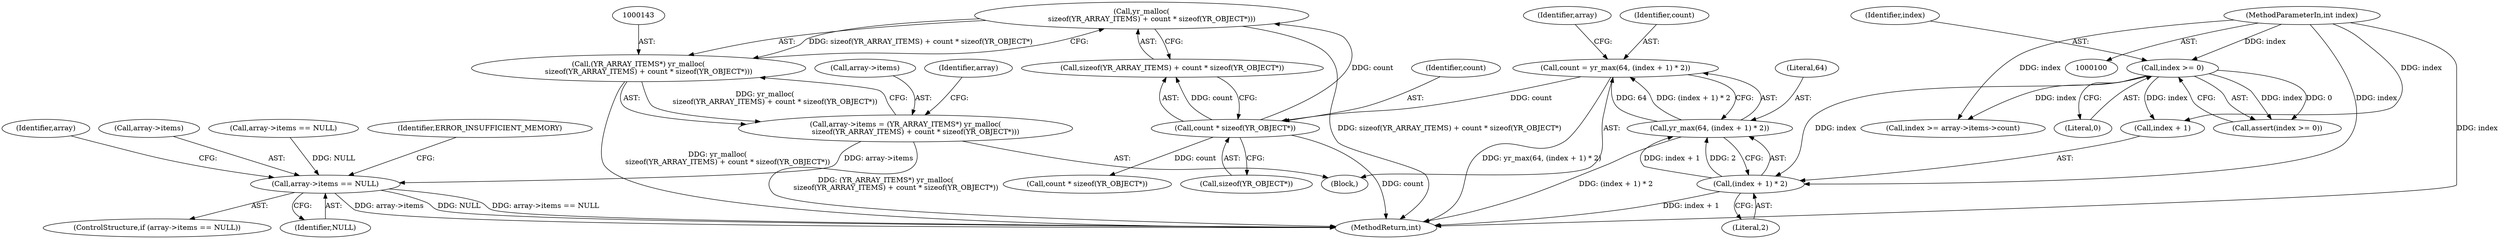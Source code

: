 digraph "0_yara_4a342f01e5439b9bb901aff1c6c23c536baeeb3f_0@API" {
"1000144" [label="(Call,yr_malloc(\n         sizeof(YR_ARRAY_ITEMS) + count * sizeof(YR_OBJECT*)))"];
"1000148" [label="(Call,count * sizeof(YR_OBJECT*))"];
"1000129" [label="(Call,count = yr_max(64, (index + 1) * 2))"];
"1000131" [label="(Call,yr_max(64, (index + 1) * 2))"];
"1000133" [label="(Call,(index + 1) * 2)"];
"1000109" [label="(Call,index >= 0)"];
"1000103" [label="(MethodParameterIn,int index)"];
"1000142" [label="(Call,(YR_ARRAY_ITEMS*) yr_malloc(\n         sizeof(YR_ARRAY_ITEMS) + count * sizeof(YR_OBJECT*)))"];
"1000138" [label="(Call,array->items = (YR_ARRAY_ITEMS*) yr_malloc(\n         sizeof(YR_ARRAY_ITEMS) + count * sizeof(YR_OBJECT*)))"];
"1000153" [label="(Call,array->items == NULL)"];
"1000140" [label="(Identifier,array)"];
"1000139" [label="(Call,array->items)"];
"1000180" [label="(Call,index >= array->items->count)"];
"1000144" [label="(Call,yr_malloc(\n         sizeof(YR_ARRAY_ITEMS) + count * sizeof(YR_OBJECT*)))"];
"1000148" [label="(Call,count * sizeof(YR_OBJECT*))"];
"1000111" [label="(Literal,0)"];
"1000152" [label="(ControlStructure,if (array->items == NULL))"];
"1000163" [label="(Identifier,array)"];
"1000128" [label="(Block,)"];
"1000108" [label="(Call,assert(index >= 0))"];
"1000133" [label="(Call,(index + 1) * 2)"];
"1000154" [label="(Call,array->items)"];
"1000103" [label="(MethodParameterIn,int index)"];
"1000109" [label="(Call,index >= 0)"];
"1000110" [label="(Identifier,index)"];
"1000150" [label="(Call,sizeof(YR_OBJECT*))"];
"1000131" [label="(Call,yr_max(64, (index + 1) * 2))"];
"1000267" [label="(MethodReturn,int)"];
"1000138" [label="(Call,array->items = (YR_ARRAY_ITEMS*) yr_malloc(\n         sizeof(YR_ARRAY_ITEMS) + count * sizeof(YR_OBJECT*)))"];
"1000129" [label="(Call,count = yr_max(64, (index + 1) * 2))"];
"1000167" [label="(Call,count * sizeof(YR_OBJECT*))"];
"1000149" [label="(Identifier,count)"];
"1000137" [label="(Literal,2)"];
"1000153" [label="(Call,array->items == NULL)"];
"1000142" [label="(Call,(YR_ARRAY_ITEMS*) yr_malloc(\n         sizeof(YR_ARRAY_ITEMS) + count * sizeof(YR_OBJECT*)))"];
"1000155" [label="(Identifier,array)"];
"1000130" [label="(Identifier,count)"];
"1000123" [label="(Call,array->items == NULL)"];
"1000134" [label="(Call,index + 1)"];
"1000157" [label="(Identifier,NULL)"];
"1000132" [label="(Literal,64)"];
"1000159" [label="(Identifier,ERROR_INSUFFICIENT_MEMORY)"];
"1000145" [label="(Call,sizeof(YR_ARRAY_ITEMS) + count * sizeof(YR_OBJECT*))"];
"1000144" -> "1000142"  [label="AST: "];
"1000144" -> "1000145"  [label="CFG: "];
"1000145" -> "1000144"  [label="AST: "];
"1000142" -> "1000144"  [label="CFG: "];
"1000144" -> "1000267"  [label="DDG: sizeof(YR_ARRAY_ITEMS) + count * sizeof(YR_OBJECT*)"];
"1000144" -> "1000142"  [label="DDG: sizeof(YR_ARRAY_ITEMS) + count * sizeof(YR_OBJECT*)"];
"1000148" -> "1000144"  [label="DDG: count"];
"1000148" -> "1000145"  [label="AST: "];
"1000148" -> "1000150"  [label="CFG: "];
"1000149" -> "1000148"  [label="AST: "];
"1000150" -> "1000148"  [label="AST: "];
"1000145" -> "1000148"  [label="CFG: "];
"1000148" -> "1000267"  [label="DDG: count"];
"1000148" -> "1000145"  [label="DDG: count"];
"1000129" -> "1000148"  [label="DDG: count"];
"1000148" -> "1000167"  [label="DDG: count"];
"1000129" -> "1000128"  [label="AST: "];
"1000129" -> "1000131"  [label="CFG: "];
"1000130" -> "1000129"  [label="AST: "];
"1000131" -> "1000129"  [label="AST: "];
"1000140" -> "1000129"  [label="CFG: "];
"1000129" -> "1000267"  [label="DDG: yr_max(64, (index + 1) * 2)"];
"1000131" -> "1000129"  [label="DDG: 64"];
"1000131" -> "1000129"  [label="DDG: (index + 1) * 2"];
"1000131" -> "1000133"  [label="CFG: "];
"1000132" -> "1000131"  [label="AST: "];
"1000133" -> "1000131"  [label="AST: "];
"1000131" -> "1000267"  [label="DDG: (index + 1) * 2"];
"1000133" -> "1000131"  [label="DDG: index + 1"];
"1000133" -> "1000131"  [label="DDG: 2"];
"1000133" -> "1000137"  [label="CFG: "];
"1000134" -> "1000133"  [label="AST: "];
"1000137" -> "1000133"  [label="AST: "];
"1000133" -> "1000267"  [label="DDG: index + 1"];
"1000109" -> "1000133"  [label="DDG: index"];
"1000103" -> "1000133"  [label="DDG: index"];
"1000109" -> "1000108"  [label="AST: "];
"1000109" -> "1000111"  [label="CFG: "];
"1000110" -> "1000109"  [label="AST: "];
"1000111" -> "1000109"  [label="AST: "];
"1000108" -> "1000109"  [label="CFG: "];
"1000109" -> "1000108"  [label="DDG: index"];
"1000109" -> "1000108"  [label="DDG: 0"];
"1000103" -> "1000109"  [label="DDG: index"];
"1000109" -> "1000134"  [label="DDG: index"];
"1000109" -> "1000180"  [label="DDG: index"];
"1000103" -> "1000100"  [label="AST: "];
"1000103" -> "1000267"  [label="DDG: index"];
"1000103" -> "1000134"  [label="DDG: index"];
"1000103" -> "1000180"  [label="DDG: index"];
"1000142" -> "1000138"  [label="AST: "];
"1000143" -> "1000142"  [label="AST: "];
"1000138" -> "1000142"  [label="CFG: "];
"1000142" -> "1000267"  [label="DDG: yr_malloc(\n         sizeof(YR_ARRAY_ITEMS) + count * sizeof(YR_OBJECT*))"];
"1000142" -> "1000138"  [label="DDG: yr_malloc(\n         sizeof(YR_ARRAY_ITEMS) + count * sizeof(YR_OBJECT*))"];
"1000138" -> "1000128"  [label="AST: "];
"1000139" -> "1000138"  [label="AST: "];
"1000155" -> "1000138"  [label="CFG: "];
"1000138" -> "1000267"  [label="DDG: (YR_ARRAY_ITEMS*) yr_malloc(\n         sizeof(YR_ARRAY_ITEMS) + count * sizeof(YR_OBJECT*))"];
"1000138" -> "1000153"  [label="DDG: array->items"];
"1000153" -> "1000152"  [label="AST: "];
"1000153" -> "1000157"  [label="CFG: "];
"1000154" -> "1000153"  [label="AST: "];
"1000157" -> "1000153"  [label="AST: "];
"1000159" -> "1000153"  [label="CFG: "];
"1000163" -> "1000153"  [label="CFG: "];
"1000153" -> "1000267"  [label="DDG: NULL"];
"1000153" -> "1000267"  [label="DDG: array->items == NULL"];
"1000153" -> "1000267"  [label="DDG: array->items"];
"1000123" -> "1000153"  [label="DDG: NULL"];
}
